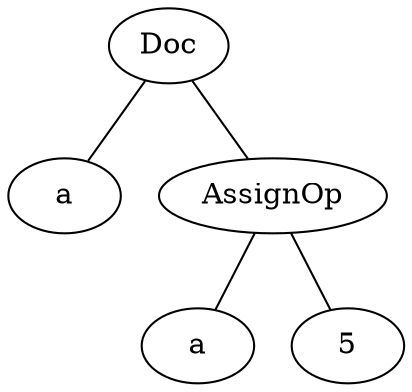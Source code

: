 graph G {
1 [label=Doc];
2 [label=a];
1 -- 2;
3 [label=AssignOp];
4 [label=a];
3 -- 4;
5 [label=5];
3 -- 5;
1 -- 3;
}
